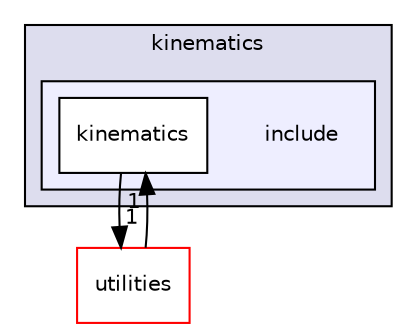 digraph "catkin_ws/src/control/kinematics/include" {
  compound=true
  node [ fontsize="10", fontname="Helvetica"];
  edge [ labelfontsize="10", labelfontname="Helvetica"];
  subgraph clusterdir_ec790efbf722e6db93e0634c133a57ed {
    graph [ bgcolor="#ddddee", pencolor="black", label="kinematics" fontname="Helvetica", fontsize="10", URL="dir_ec790efbf722e6db93e0634c133a57ed.html"]
  subgraph clusterdir_e2e70f898bfcde7b4fe776bf1c3bf086 {
    graph [ bgcolor="#eeeeff", pencolor="black", label="" URL="dir_e2e70f898bfcde7b4fe776bf1c3bf086.html"];
    dir_e2e70f898bfcde7b4fe776bf1c3bf086 [shape=plaintext label="include"];
  dir_cdd5827271e3d6a2c4456ac62b6971fd [shape=box label="kinematics" fillcolor="white" style="filled" URL="dir_cdd5827271e3d6a2c4456ac62b6971fd.html"];
  }
  }
  dir_ccddda87566ee263eec2f42a65371c71 [shape=box label="utilities" fillcolor="white" style="filled" color="red" URL="dir_ccddda87566ee263eec2f42a65371c71.html"];
  dir_ccddda87566ee263eec2f42a65371c71->dir_cdd5827271e3d6a2c4456ac62b6971fd [headlabel="1", labeldistance=1.5 headhref="dir_000033_000046.html"];
  dir_cdd5827271e3d6a2c4456ac62b6971fd->dir_ccddda87566ee263eec2f42a65371c71 [headlabel="1", labeldistance=1.5 headhref="dir_000046_000033.html"];
}
